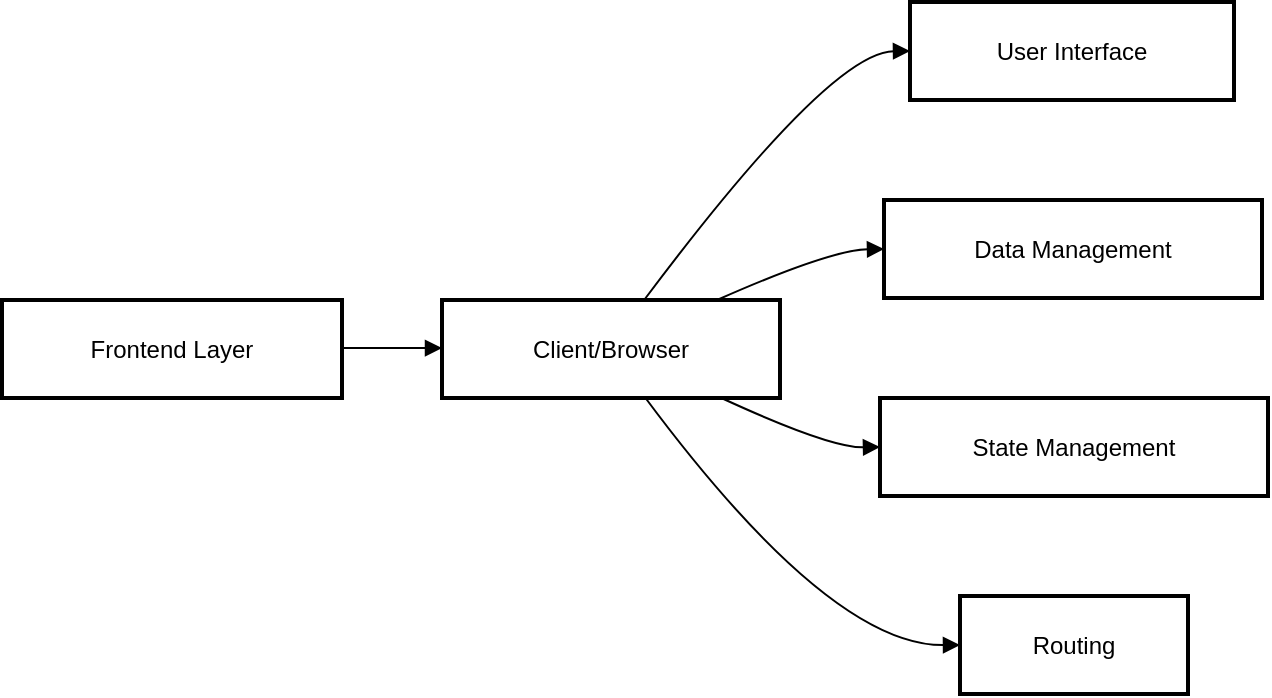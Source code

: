 <mxfile version="24.7.17">
  <diagram name="Page-1" id="Nt9y4B1ME_mJ_q_wFSIf">
    <mxGraphModel>
      <root>
        <mxCell id="0" />
        <mxCell id="1" parent="0" />
        <mxCell id="2" value="Frontend Layer" style="whiteSpace=wrap;strokeWidth=2;" vertex="1" parent="1">
          <mxGeometry x="8" y="157" width="170" height="49" as="geometry" />
        </mxCell>
        <mxCell id="3" value="Client/Browser" style="whiteSpace=wrap;strokeWidth=2;" vertex="1" parent="1">
          <mxGeometry x="228" y="157" width="169" height="49" as="geometry" />
        </mxCell>
        <mxCell id="4" value="User Interface" style="whiteSpace=wrap;strokeWidth=2;" vertex="1" parent="1">
          <mxGeometry x="462" y="8" width="162" height="49" as="geometry" />
        </mxCell>
        <mxCell id="5" value="Data Management" style="whiteSpace=wrap;strokeWidth=2;" vertex="1" parent="1">
          <mxGeometry x="449" y="107" width="189" height="49" as="geometry" />
        </mxCell>
        <mxCell id="6" value="State Management" style="whiteSpace=wrap;strokeWidth=2;" vertex="1" parent="1">
          <mxGeometry x="447" y="206" width="194" height="49" as="geometry" />
        </mxCell>
        <mxCell id="7" value="Routing" style="whiteSpace=wrap;strokeWidth=2;" vertex="1" parent="1">
          <mxGeometry x="487" y="305" width="114" height="49" as="geometry" />
        </mxCell>
        <mxCell id="8" value="" style="curved=1;startArrow=none;endArrow=block;exitX=1;exitY=0.49;entryX=0;entryY=0.49;" edge="1" parent="1" source="2" target="3">
          <mxGeometry relative="1" as="geometry">
            <Array as="points" />
          </mxGeometry>
        </mxCell>
        <mxCell id="9" value="" style="curved=1;startArrow=none;endArrow=block;exitX=0.6;exitY=-0.01;entryX=0;entryY=0.5;" edge="1" parent="1" source="3" target="4">
          <mxGeometry relative="1" as="geometry">
            <Array as="points">
              <mxPoint x="422" y="33" />
            </Array>
          </mxGeometry>
        </mxCell>
        <mxCell id="10" value="" style="curved=1;startArrow=none;endArrow=block;exitX=0.82;exitY=-0.01;entryX=0;entryY=0.5;" edge="1" parent="1" source="3" target="5">
          <mxGeometry relative="1" as="geometry">
            <Array as="points">
              <mxPoint x="422" y="132" />
            </Array>
          </mxGeometry>
        </mxCell>
        <mxCell id="11" value="" style="curved=1;startArrow=none;endArrow=block;exitX=0.82;exitY=0.99;entryX=0;entryY=0.5;" edge="1" parent="1" source="3" target="6">
          <mxGeometry relative="1" as="geometry">
            <Array as="points">
              <mxPoint x="422" y="231" />
            </Array>
          </mxGeometry>
        </mxCell>
        <mxCell id="12" value="" style="curved=1;startArrow=none;endArrow=block;exitX=0.6;exitY=0.99;entryX=0;entryY=0.5;" edge="1" parent="1" source="3" target="7">
          <mxGeometry relative="1" as="geometry">
            <Array as="points">
              <mxPoint x="422" y="330" />
            </Array>
          </mxGeometry>
        </mxCell>
      </root>
    </mxGraphModel>
  </diagram>
</mxfile>

